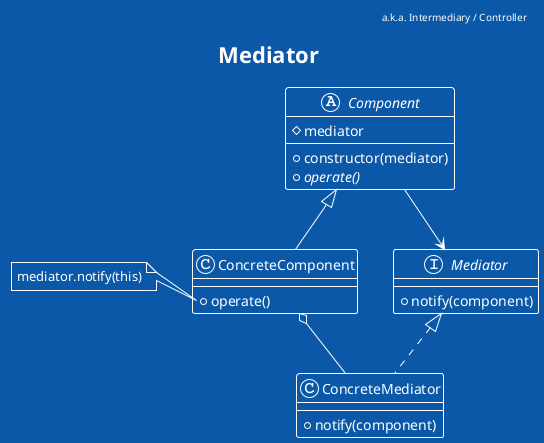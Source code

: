 @startuml Mediator
title Mediator
header a.k.a. Intermediary / Controller
!theme amiga

abstract class Component {
  # mediator
  + constructor(mediator)
  + {abstract} operate()
}

interface Mediator {
  + notify(component)
}

class ConcreteComponent extends Component {
  + operate()
}

note left of ConcreteComponent::operate
  mediator.notify(this)
end note

class ConcreteMediator implements Mediator {
  + notify(component)
}

Component --> Mediator
ConcreteComponent o-- ConcreteMediator
@enduml
